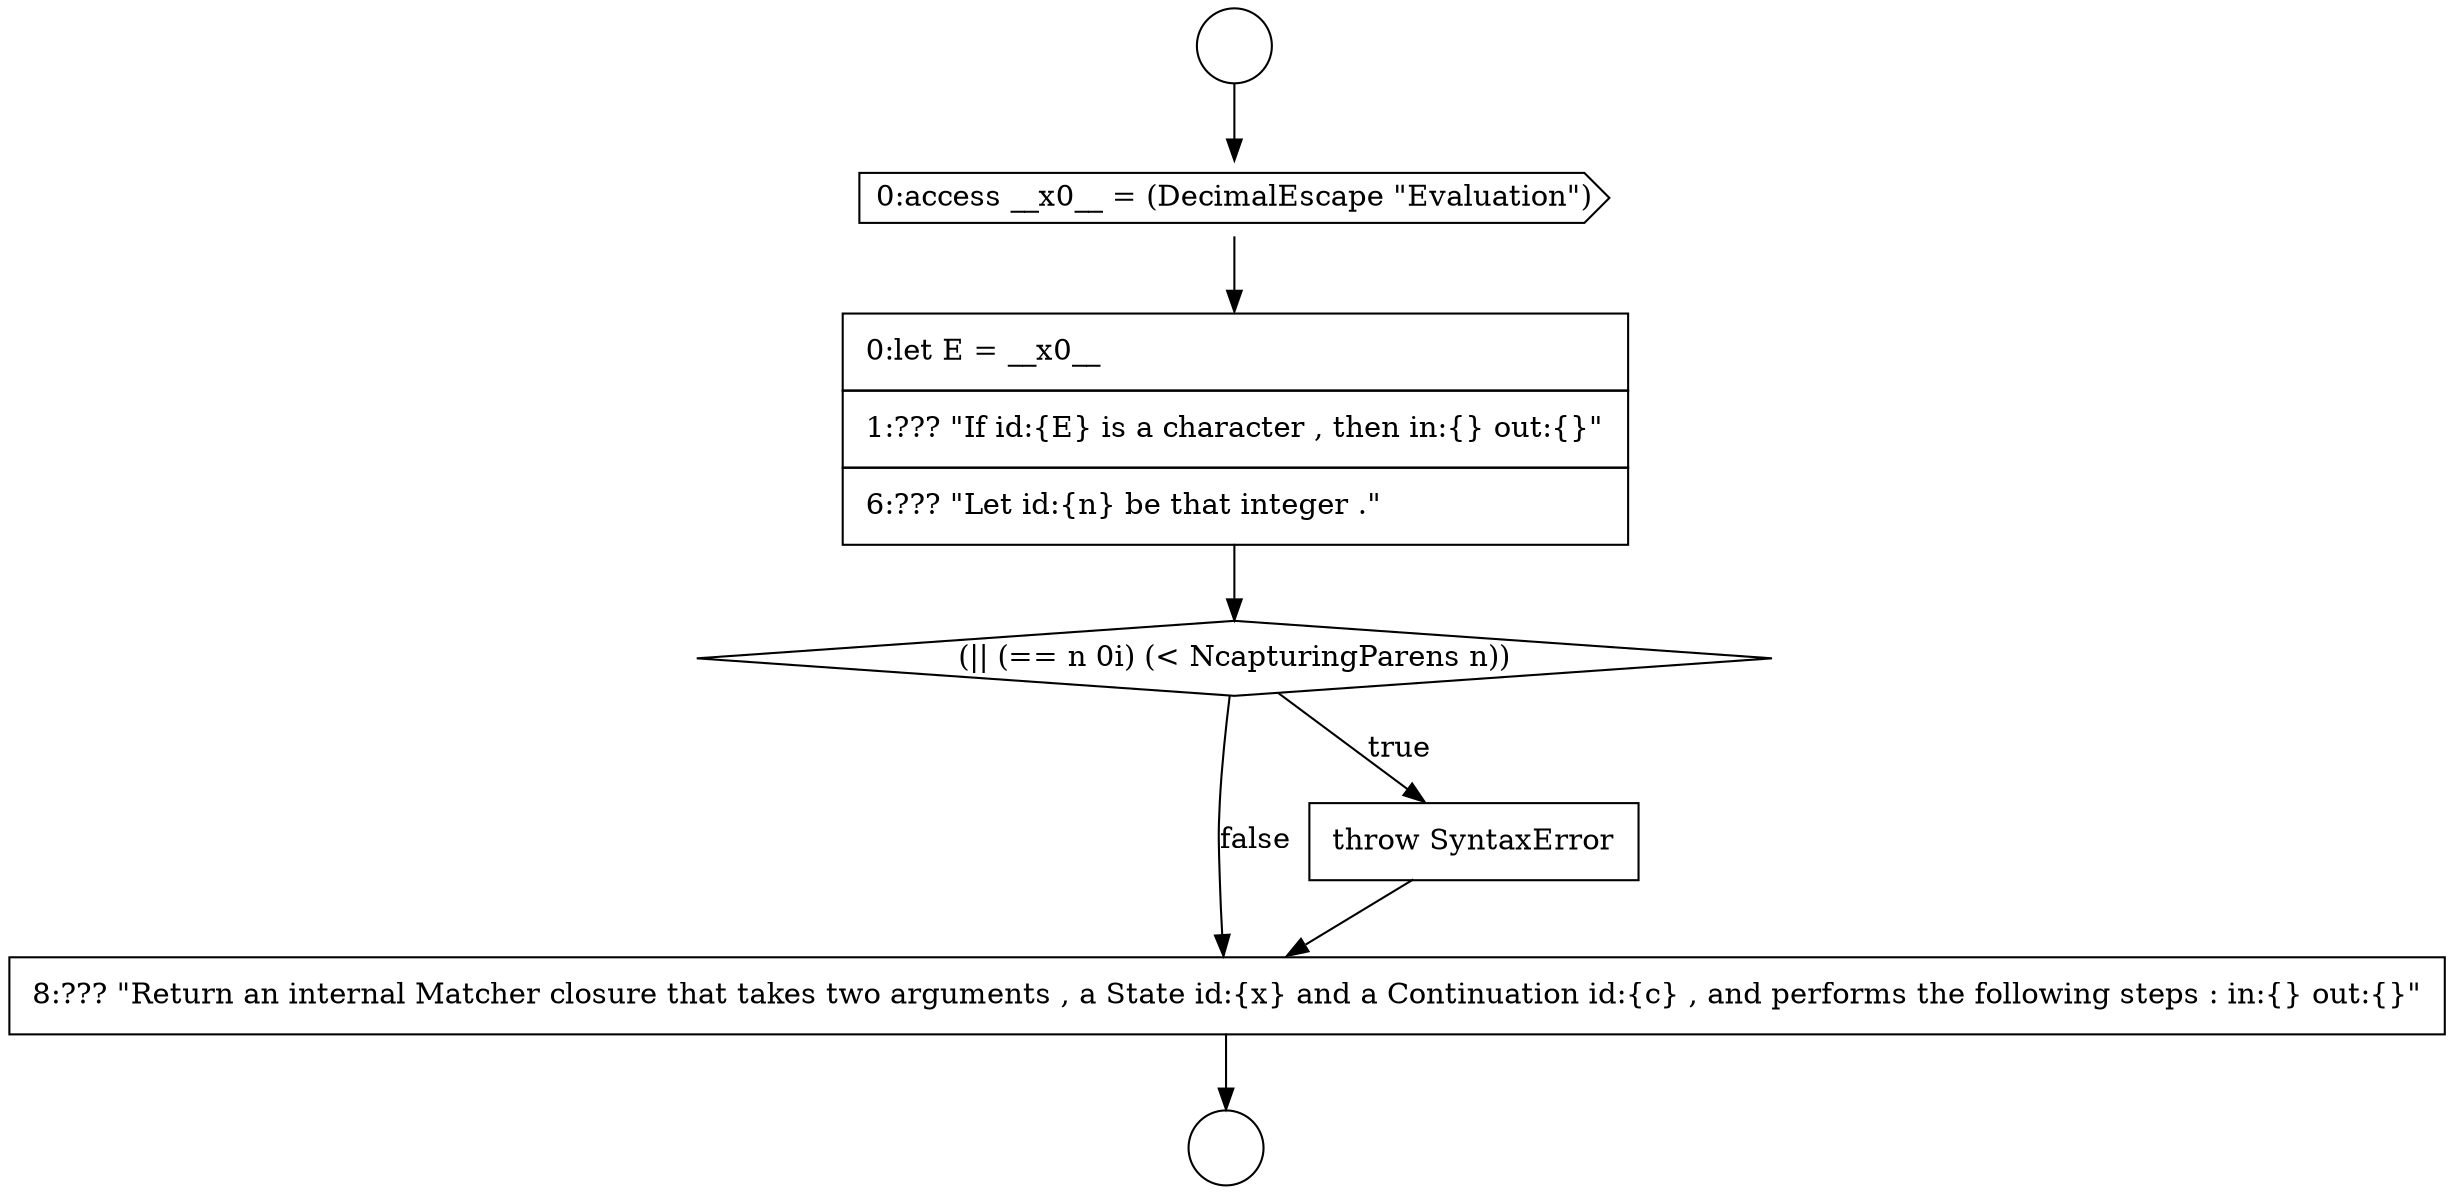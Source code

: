 digraph {
  node12479 [shape=none, margin=0, label=<<font color="black">
    <table border="0" cellborder="1" cellspacing="0" cellpadding="10">
      <tr><td align="left">8:??? &quot;Return an internal Matcher closure that takes two arguments , a State id:{x} and a Continuation id:{c} , and performs the following steps : in:{} out:{}&quot;</td></tr>
    </table>
  </font>> color="black" fillcolor="white" style=filled]
  node12475 [shape=cds, label=<<font color="black">0:access __x0__ = (DecimalEscape &quot;Evaluation&quot;)</font>> color="black" fillcolor="white" style=filled]
  node12474 [shape=circle label=" " color="black" fillcolor="white" style=filled]
  node12478 [shape=none, margin=0, label=<<font color="black">
    <table border="0" cellborder="1" cellspacing="0" cellpadding="10">
      <tr><td align="left">throw SyntaxError</td></tr>
    </table>
  </font>> color="black" fillcolor="white" style=filled]
  node12473 [shape=circle label=" " color="black" fillcolor="white" style=filled]
  node12477 [shape=diamond, label=<<font color="black">(|| (== n 0i) (&lt; NcapturingParens n))</font>> color="black" fillcolor="white" style=filled]
  node12476 [shape=none, margin=0, label=<<font color="black">
    <table border="0" cellborder="1" cellspacing="0" cellpadding="10">
      <tr><td align="left">0:let E = __x0__</td></tr>
      <tr><td align="left">1:??? &quot;If id:{E} is a character , then in:{} out:{}&quot;</td></tr>
      <tr><td align="left">6:??? &quot;Let id:{n} be that integer .&quot;</td></tr>
    </table>
  </font>> color="black" fillcolor="white" style=filled]
  node12478 -> node12479 [ color="black"]
  node12473 -> node12475 [ color="black"]
  node12477 -> node12478 [label=<<font color="black">true</font>> color="black"]
  node12477 -> node12479 [label=<<font color="black">false</font>> color="black"]
  node12476 -> node12477 [ color="black"]
  node12479 -> node12474 [ color="black"]
  node12475 -> node12476 [ color="black"]
}
